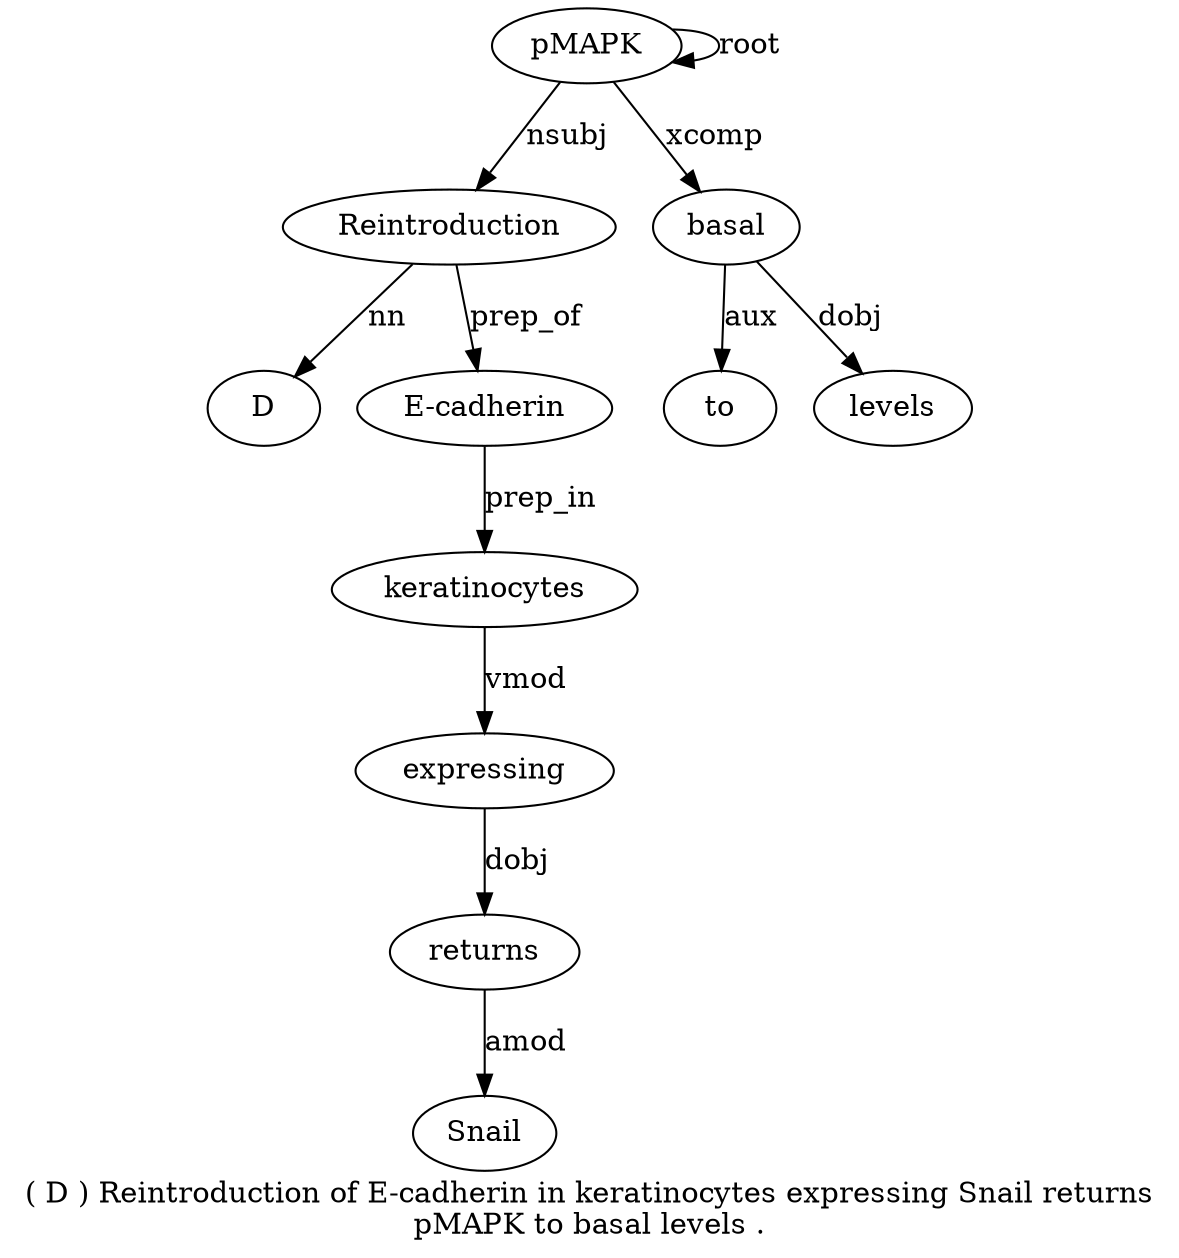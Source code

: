 digraph "( D ) Reintroduction of E-cadherin in keratinocytes expressing Snail returns pMAPK to basal levels ." {
label="( D ) Reintroduction of E-cadherin in keratinocytes expressing Snail returns
pMAPK to basal levels .";
Reintroduction4 [style=filled, fillcolor=white, label=Reintroduction];
D2 [style=filled, fillcolor=white, label=D];
Reintroduction4 -> D2  [label=nn];
pMAPK12 [style=filled, fillcolor=white, label=pMAPK];
pMAPK12 -> Reintroduction4  [label=nsubj];
"E-cadherin6" [style=filled, fillcolor=white, label="E-cadherin"];
Reintroduction4 -> "E-cadherin6"  [label=prep_of];
keratinocytes8 [style=filled, fillcolor=white, label=keratinocytes];
"E-cadherin6" -> keratinocytes8  [label=prep_in];
expressing9 [style=filled, fillcolor=white, label=expressing];
keratinocytes8 -> expressing9  [label=vmod];
returns11 [style=filled, fillcolor=white, label=returns];
Snail10 [style=filled, fillcolor=white, label=Snail];
returns11 -> Snail10  [label=amod];
expressing9 -> returns11  [label=dobj];
pMAPK12 -> pMAPK12  [label=root];
basal14 [style=filled, fillcolor=white, label=basal];
to13 [style=filled, fillcolor=white, label=to];
basal14 -> to13  [label=aux];
pMAPK12 -> basal14  [label=xcomp];
levels15 [style=filled, fillcolor=white, label=levels];
basal14 -> levels15  [label=dobj];
}
